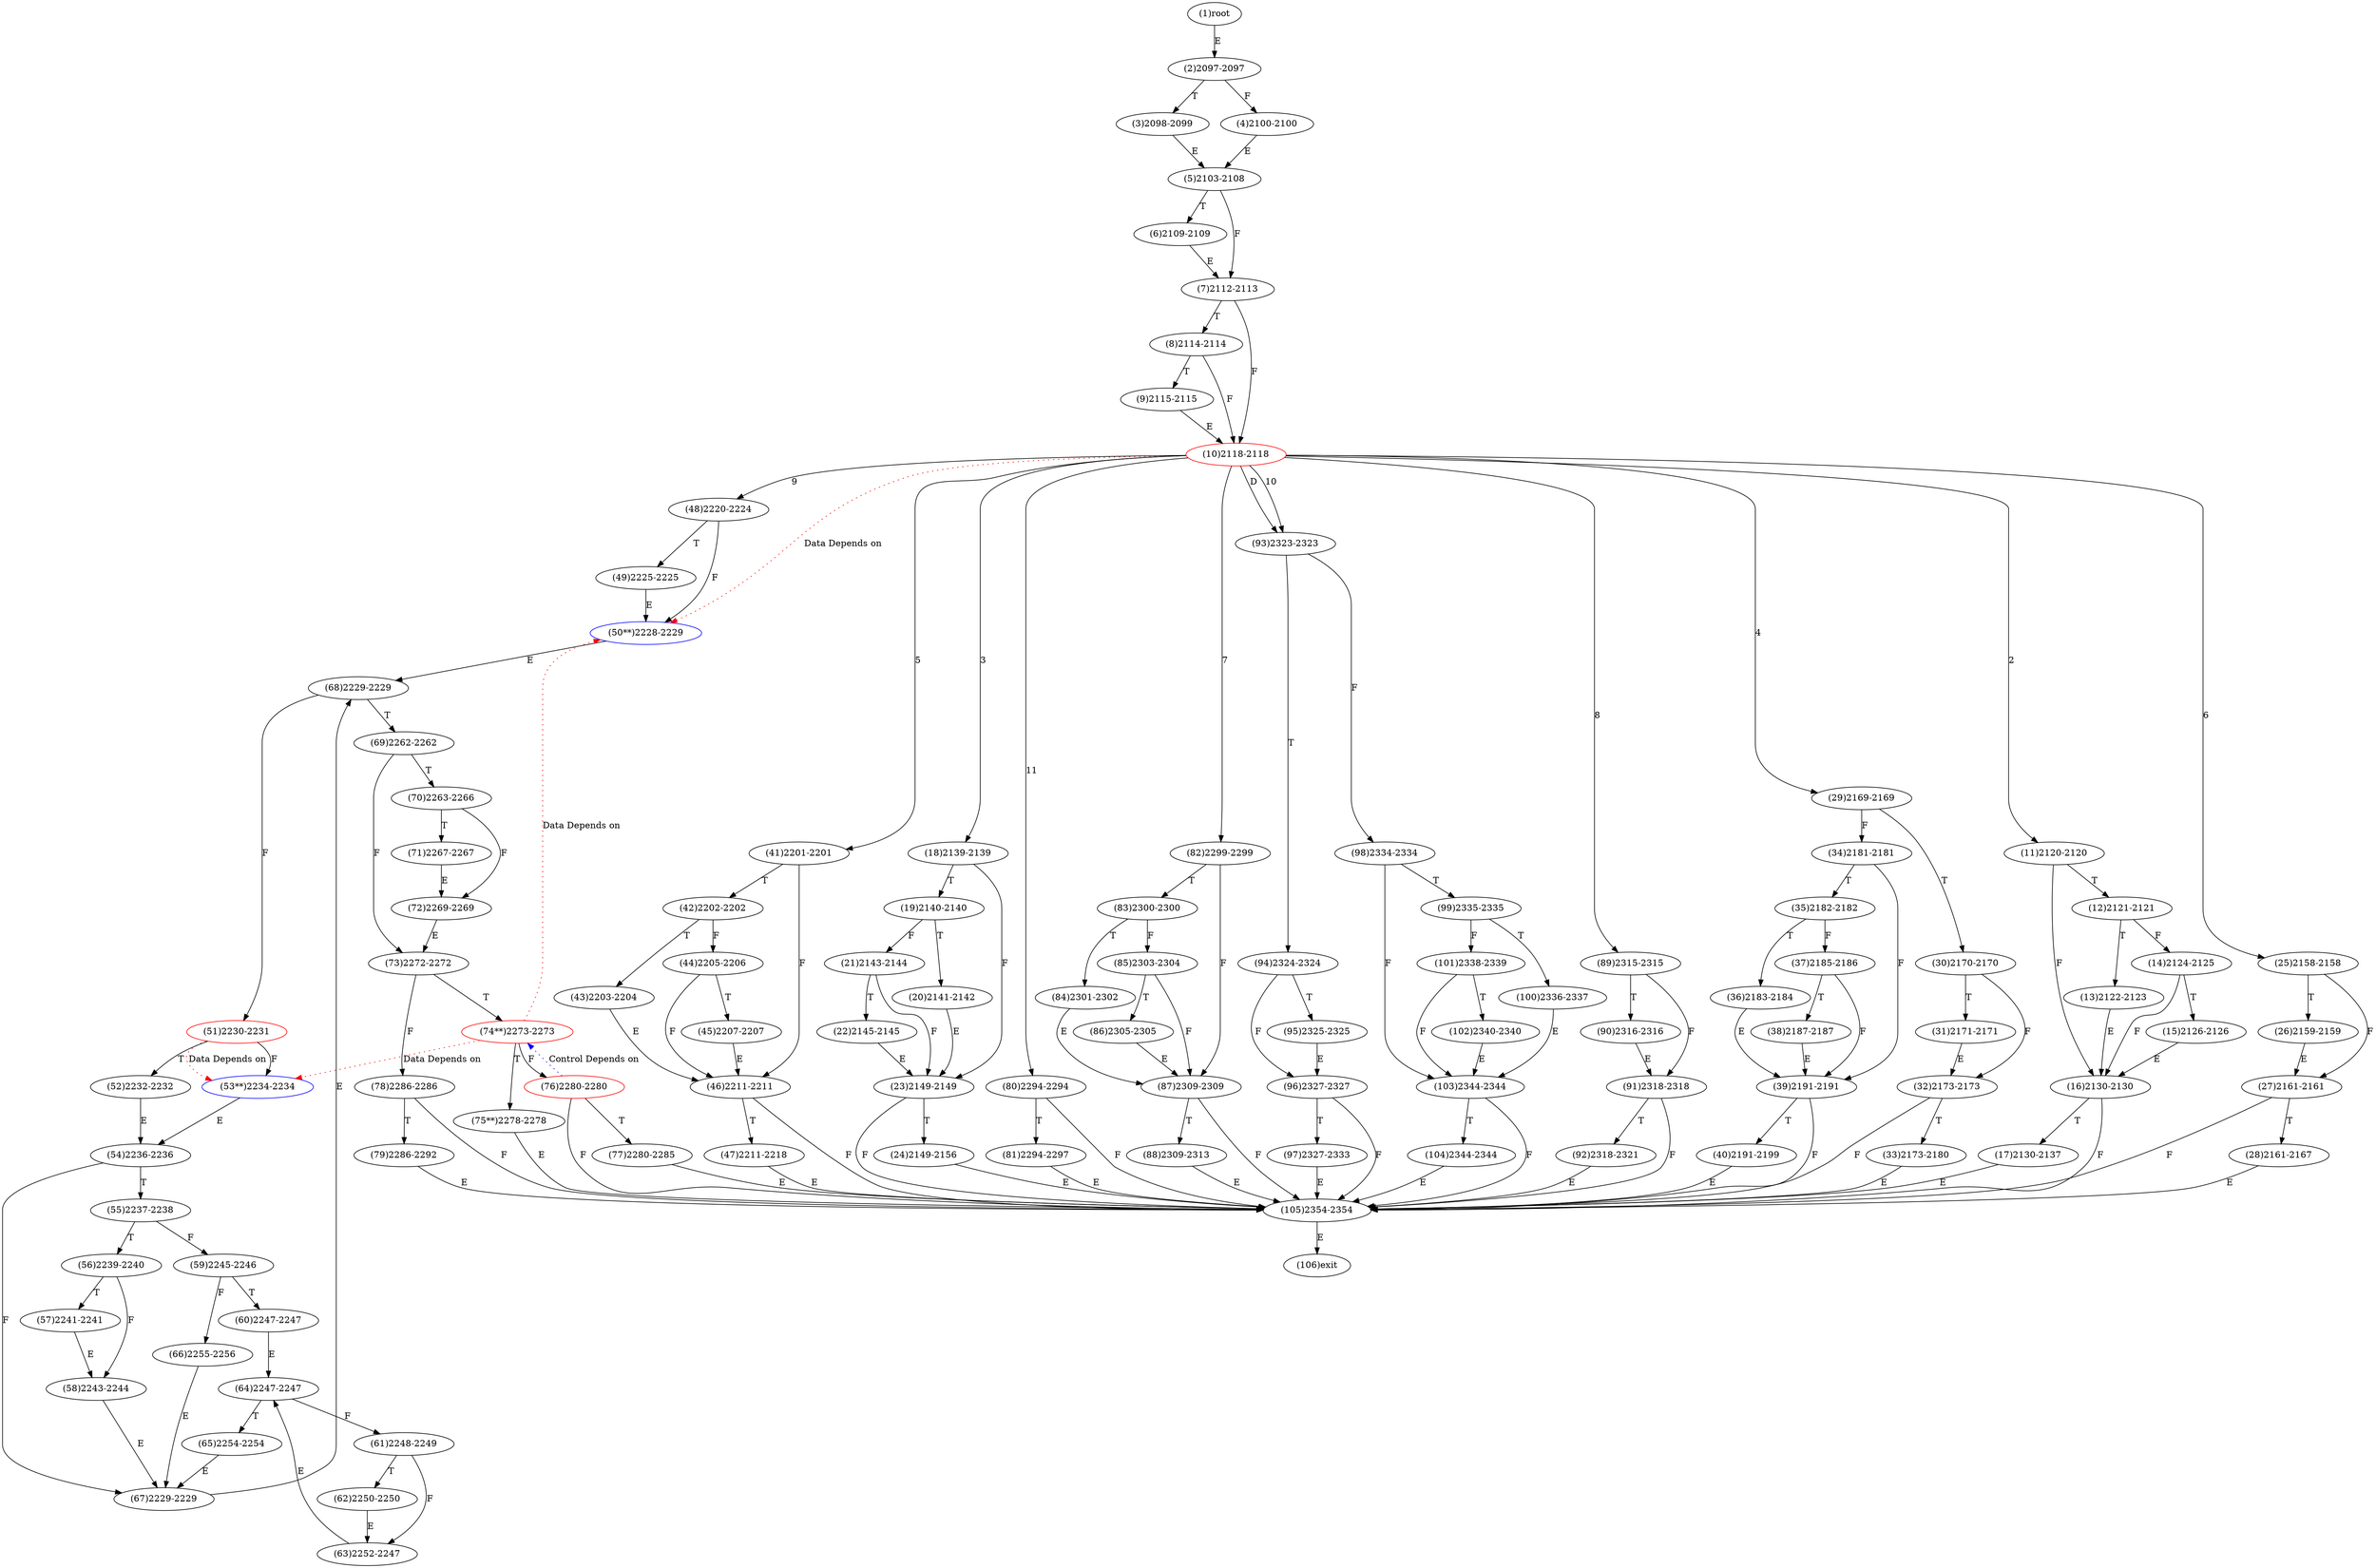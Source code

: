 digraph "" { 
1[ label="(1)root"];
2[ label="(2)2097-2097"];
3[ label="(3)2098-2099"];
4[ label="(4)2100-2100"];
5[ label="(5)2103-2108"];
6[ label="(6)2109-2109"];
7[ label="(7)2112-2113"];
8[ label="(8)2114-2114"];
9[ label="(9)2115-2115"];
10[ label="(10)2118-2118",color=red];
11[ label="(11)2120-2120"];
12[ label="(12)2121-2121"];
13[ label="(13)2122-2123"];
14[ label="(14)2124-2125"];
15[ label="(15)2126-2126"];
17[ label="(17)2130-2137"];
16[ label="(16)2130-2130"];
19[ label="(19)2140-2140"];
18[ label="(18)2139-2139"];
21[ label="(21)2143-2144"];
20[ label="(20)2141-2142"];
23[ label="(23)2149-2149"];
22[ label="(22)2145-2145"];
25[ label="(25)2158-2158"];
24[ label="(24)2149-2156"];
27[ label="(27)2161-2161"];
26[ label="(26)2159-2159"];
29[ label="(29)2169-2169"];
28[ label="(28)2161-2167"];
31[ label="(31)2171-2171"];
30[ label="(30)2170-2170"];
34[ label="(34)2181-2181"];
35[ label="(35)2182-2182"];
32[ label="(32)2173-2173"];
33[ label="(33)2173-2180"];
38[ label="(38)2187-2187"];
39[ label="(39)2191-2191"];
36[ label="(36)2183-2184"];
37[ label="(37)2185-2186"];
42[ label="(42)2202-2202"];
43[ label="(43)2203-2204"];
40[ label="(40)2191-2199"];
41[ label="(41)2201-2201"];
46[ label="(46)2211-2211"];
47[ label="(47)2211-2218"];
44[ label="(44)2205-2206"];
45[ label="(45)2207-2207"];
51[ label="(51)2230-2231",color=red];
50[ label="(50**)2228-2229",color=blue];
49[ label="(49)2225-2225"];
48[ label="(48)2220-2224"];
55[ label="(55)2237-2238"];
54[ label="(54)2236-2236"];
53[ label="(53**)2234-2234",color=blue];
52[ label="(52)2232-2232"];
59[ label="(59)2245-2246"];
58[ label="(58)2243-2244"];
57[ label="(57)2241-2241"];
56[ label="(56)2239-2240"];
63[ label="(63)2252-2247"];
62[ label="(62)2250-2250"];
61[ label="(61)2248-2249"];
60[ label="(60)2247-2247"];
68[ label="(68)2229-2229"];
69[ label="(69)2262-2262"];
70[ label="(70)2263-2266"];
71[ label="(71)2267-2267"];
64[ label="(64)2247-2247"];
65[ label="(65)2254-2254"];
66[ label="(66)2255-2256"];
67[ label="(67)2229-2229"];
76[ label="(76)2280-2280",color=red];
77[ label="(77)2280-2285"];
78[ label="(78)2286-2286"];
79[ label="(79)2286-2292"];
72[ label="(72)2269-2269"];
73[ label="(73)2272-2272"];
74[ label="(74**)2273-2273",color=red];
75[ label="(75**)2278-2278"];
85[ label="(85)2303-2304"];
84[ label="(84)2301-2302"];
87[ label="(87)2309-2309"];
86[ label="(86)2305-2305"];
81[ label="(81)2294-2297"];
80[ label="(80)2294-2294"];
83[ label="(83)2300-2300"];
82[ label="(82)2299-2299"];
93[ label="(93)2323-2323"];
92[ label="(92)2318-2321"];
95[ label="(95)2325-2325"];
94[ label="(94)2324-2324"];
89[ label="(89)2315-2315"];
88[ label="(88)2309-2313"];
91[ label="(91)2318-2318"];
90[ label="(90)2316-2316"];
102[ label="(102)2340-2340"];
103[ label="(103)2344-2344"];
100[ label="(100)2336-2337"];
101[ label="(101)2338-2339"];
98[ label="(98)2334-2334"];
99[ label="(99)2335-2335"];
96[ label="(96)2327-2327"];
97[ label="(97)2327-2333"];
106[ label="(106)exit"];
104[ label="(104)2344-2344"];
105[ label="(105)2354-2354"];
1->2[ label="E"];
2->4[ label="F"];
2->3[ label="T"];
3->5[ label="E"];
4->5[ label="E"];
5->7[ label="F"];
5->6[ label="T"];
6->7[ label="E"];
7->10[ label="F"];
7->8[ label="T"];
8->10[ label="F"];
8->9[ label="T"];
9->10[ label="E"];
10->11[ label="2"];
10->18[ label="3"];
10->29[ label="4"];
10->41[ label="5"];
10->25[ label="6"];
10->82[ label="7"];
10->89[ label="8"];
10->48[ label="9"];
10->93[ label="10"];
10->80[ label="11"];
10->93[ label="D"];
11->16[ label="F"];
11->12[ label="T"];
12->14[ label="F"];
12->13[ label="T"];
13->16[ label="E"];
14->16[ label="F"];
14->15[ label="T"];
15->16[ label="E"];
16->105[ label="F"];
16->17[ label="T"];
17->105[ label="E"];
18->23[ label="F"];
18->19[ label="T"];
19->21[ label="F"];
19->20[ label="T"];
20->23[ label="E"];
21->23[ label="F"];
21->22[ label="T"];
22->23[ label="E"];
23->105[ label="F"];
23->24[ label="T"];
24->105[ label="E"];
25->27[ label="F"];
25->26[ label="T"];
26->27[ label="E"];
27->105[ label="F"];
27->28[ label="T"];
28->105[ label="E"];
29->34[ label="F"];
29->30[ label="T"];
30->32[ label="F"];
30->31[ label="T"];
31->32[ label="E"];
32->105[ label="F"];
32->33[ label="T"];
33->105[ label="E"];
34->39[ label="F"];
34->35[ label="T"];
35->37[ label="F"];
35->36[ label="T"];
36->39[ label="E"];
37->39[ label="F"];
37->38[ label="T"];
38->39[ label="E"];
39->105[ label="F"];
39->40[ label="T"];
40->105[ label="E"];
41->46[ label="F"];
41->42[ label="T"];
42->44[ label="F"];
42->43[ label="T"];
43->46[ label="E"];
44->46[ label="F"];
44->45[ label="T"];
45->46[ label="E"];
46->105[ label="F"];
46->47[ label="T"];
47->105[ label="E"];
48->50[ label="F"];
48->49[ label="T"];
49->50[ label="E"];
50->68[ label="E"];
51->53[ label="F"];
51->52[ label="T"];
52->54[ label="E"];
53->54[ label="E"];
54->67[ label="F"];
54->55[ label="T"];
55->59[ label="F"];
55->56[ label="T"];
56->58[ label="F"];
56->57[ label="T"];
57->58[ label="E"];
58->67[ label="E"];
59->66[ label="F"];
59->60[ label="T"];
60->64[ label="E"];
61->63[ label="F"];
61->62[ label="T"];
62->63[ label="E"];
63->64[ label="E"];
64->61[ label="F"];
64->65[ label="T"];
65->67[ label="E"];
66->67[ label="E"];
67->68[ label="E"];
68->51[ label="F"];
68->69[ label="T"];
69->73[ label="F"];
69->70[ label="T"];
70->72[ label="F"];
70->71[ label="T"];
71->72[ label="E"];
72->73[ label="E"];
73->78[ label="F"];
73->74[ label="T"];
74->76[ label="F"];
74->75[ label="T"];
75->105[ label="E"];
76->105[ label="F"];
76->77[ label="T"];
77->105[ label="E"];
78->105[ label="F"];
78->79[ label="T"];
79->105[ label="E"];
80->105[ label="F"];
80->81[ label="T"];
81->105[ label="E"];
82->87[ label="F"];
82->83[ label="T"];
83->85[ label="F"];
83->84[ label="T"];
84->87[ label="E"];
85->87[ label="F"];
85->86[ label="T"];
86->87[ label="E"];
87->105[ label="F"];
87->88[ label="T"];
88->105[ label="E"];
89->91[ label="F"];
89->90[ label="T"];
90->91[ label="E"];
91->105[ label="F"];
91->92[ label="T"];
92->105[ label="E"];
93->98[ label="F"];
93->94[ label="T"];
94->96[ label="F"];
94->95[ label="T"];
95->96[ label="E"];
96->105[ label="F"];
96->97[ label="T"];
97->105[ label="E"];
98->103[ label="F"];
98->99[ label="T"];
99->101[ label="F"];
99->100[ label="T"];
100->103[ label="E"];
101->103[ label="F"];
101->102[ label="T"];
102->103[ label="E"];
103->105[ label="F"];
103->104[ label="T"];
104->105[ label="E"];
105->106[ label="E"];
10->50[ color="red" label="Data Depends on" style = dotted ];
51->53[ color="red" label="Data Depends on" style = dotted ];
76->74[ color="blue" label="Control Depends on" style = dotted ];
74->53[ color="red" label="Data Depends on" style = dotted ];
74->50[ color="red" label="Data Depends on" style = dotted ];
}